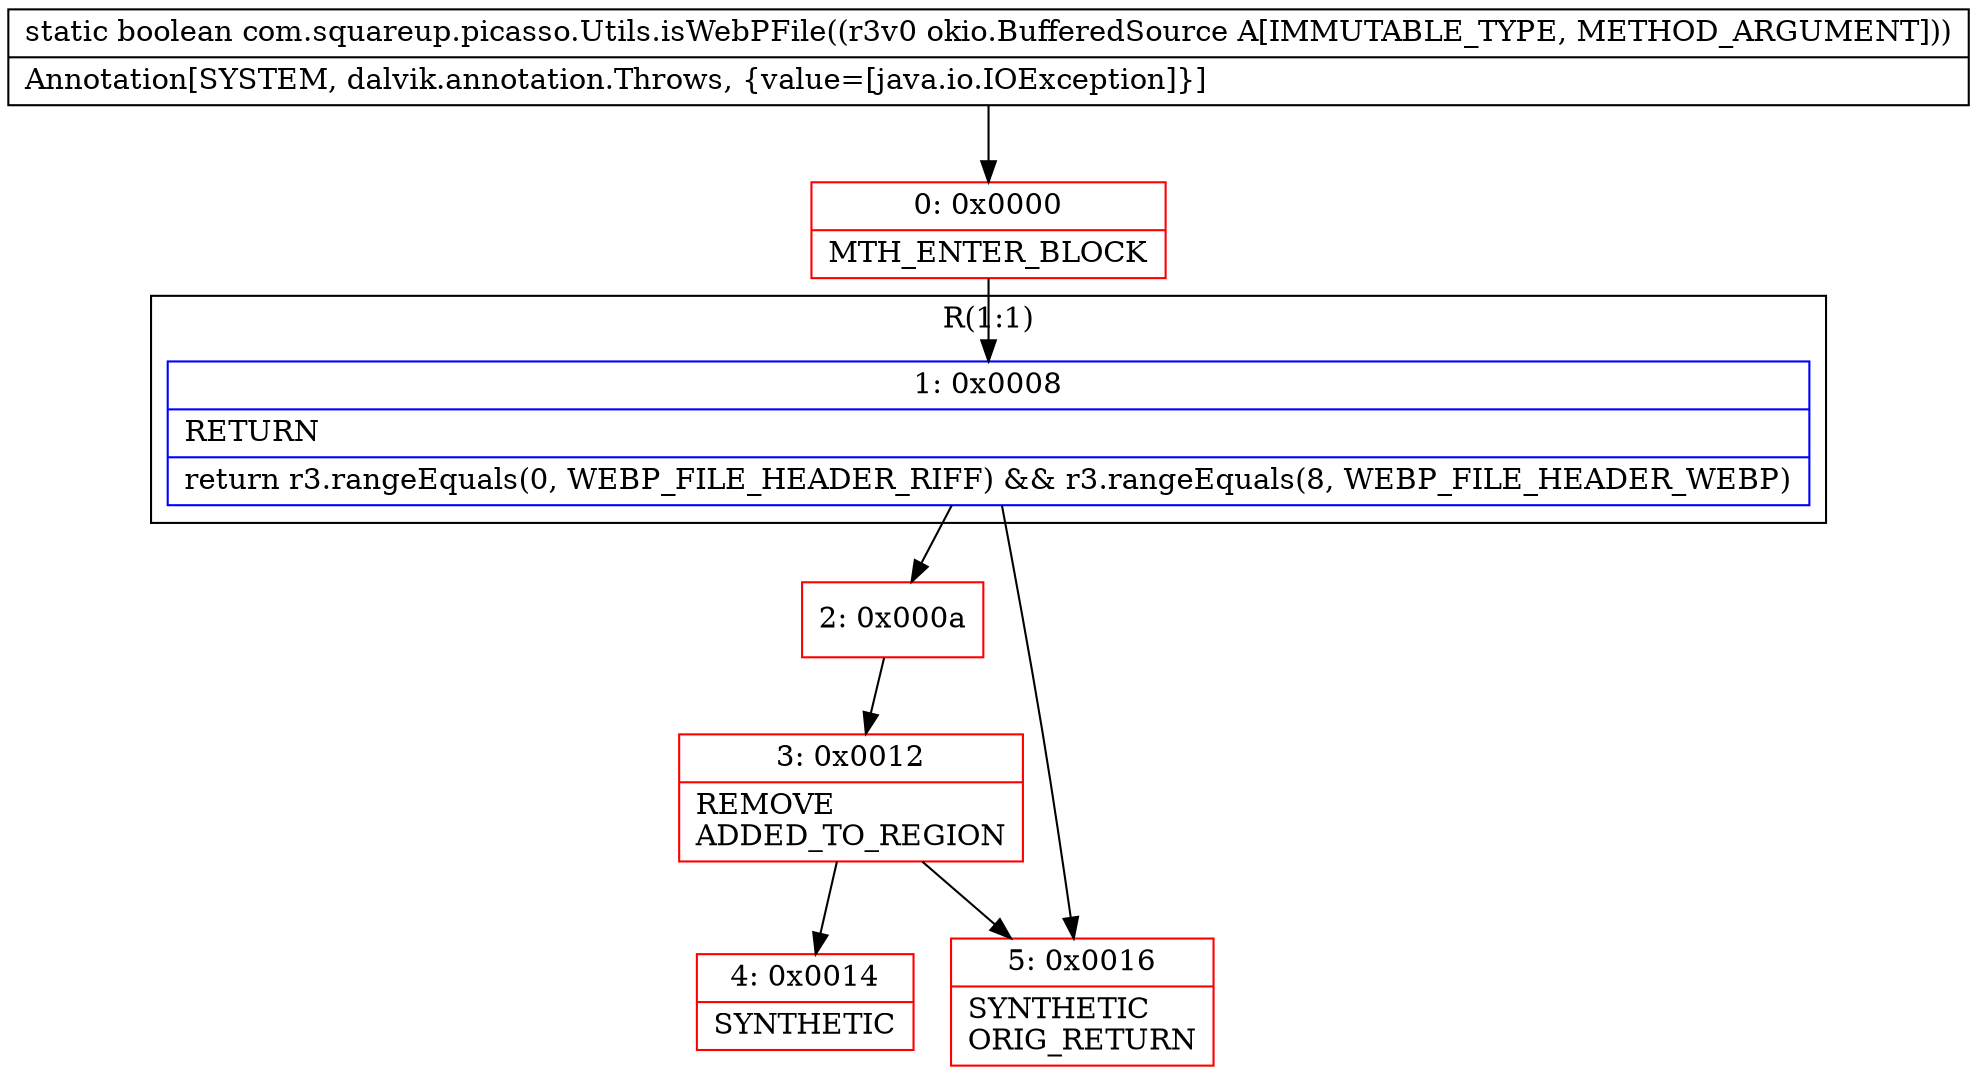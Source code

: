 digraph "CFG forcom.squareup.picasso.Utils.isWebPFile(Lokio\/BufferedSource;)Z" {
subgraph cluster_Region_1441955136 {
label = "R(1:1)";
node [shape=record,color=blue];
Node_1 [shape=record,label="{1\:\ 0x0008|RETURN\l|return r3.rangeEquals(0, WEBP_FILE_HEADER_RIFF) && r3.rangeEquals(8, WEBP_FILE_HEADER_WEBP)\l}"];
}
Node_0 [shape=record,color=red,label="{0\:\ 0x0000|MTH_ENTER_BLOCK\l}"];
Node_2 [shape=record,color=red,label="{2\:\ 0x000a}"];
Node_3 [shape=record,color=red,label="{3\:\ 0x0012|REMOVE\lADDED_TO_REGION\l}"];
Node_4 [shape=record,color=red,label="{4\:\ 0x0014|SYNTHETIC\l}"];
Node_5 [shape=record,color=red,label="{5\:\ 0x0016|SYNTHETIC\lORIG_RETURN\l}"];
MethodNode[shape=record,label="{static boolean com.squareup.picasso.Utils.isWebPFile((r3v0 okio.BufferedSource A[IMMUTABLE_TYPE, METHOD_ARGUMENT]))  | Annotation[SYSTEM, dalvik.annotation.Throws, \{value=[java.io.IOException]\}]\l}"];
MethodNode -> Node_0;
Node_1 -> Node_2;
Node_1 -> Node_5;
Node_0 -> Node_1;
Node_2 -> Node_3;
Node_3 -> Node_4;
Node_3 -> Node_5;
}

